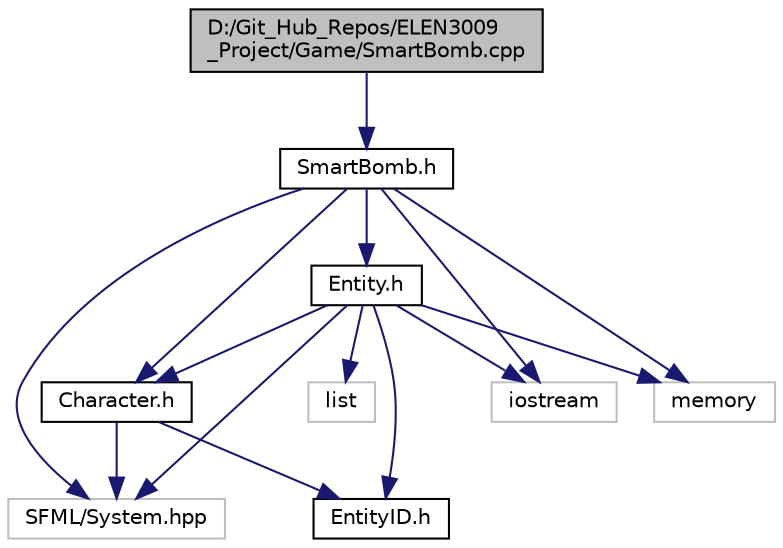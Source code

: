 digraph "D:/Git_Hub_Repos/ELEN3009_Project/Game/SmartBomb.cpp"
{
  edge [fontname="Helvetica",fontsize="10",labelfontname="Helvetica",labelfontsize="10"];
  node [fontname="Helvetica",fontsize="10",shape=record];
  Node1 [label="D:/Git_Hub_Repos/ELEN3009\l_Project/Game/SmartBomb.cpp",height=0.2,width=0.4,color="black", fillcolor="grey75", style="filled", fontcolor="black"];
  Node1 -> Node2 [color="midnightblue",fontsize="10",style="solid",fontname="Helvetica"];
  Node2 [label="SmartBomb.h",height=0.2,width=0.4,color="black", fillcolor="white", style="filled",URL="$SmartBomb_8h.html"];
  Node2 -> Node3 [color="midnightblue",fontsize="10",style="solid",fontname="Helvetica"];
  Node3 [label="Character.h",height=0.2,width=0.4,color="black", fillcolor="white", style="filled",URL="$Character_8h.html"];
  Node3 -> Node4 [color="midnightblue",fontsize="10",style="solid",fontname="Helvetica"];
  Node4 [label="EntityID.h",height=0.2,width=0.4,color="black", fillcolor="white", style="filled",URL="$EntityID_8h.html"];
  Node3 -> Node5 [color="midnightblue",fontsize="10",style="solid",fontname="Helvetica"];
  Node5 [label="SFML/System.hpp",height=0.2,width=0.4,color="grey75", fillcolor="white", style="filled"];
  Node2 -> Node6 [color="midnightblue",fontsize="10",style="solid",fontname="Helvetica"];
  Node6 [label="Entity.h",height=0.2,width=0.4,color="black", fillcolor="white", style="filled",URL="$Entity_8h.html"];
  Node6 -> Node3 [color="midnightblue",fontsize="10",style="solid",fontname="Helvetica"];
  Node6 -> Node4 [color="midnightblue",fontsize="10",style="solid",fontname="Helvetica"];
  Node6 -> Node5 [color="midnightblue",fontsize="10",style="solid",fontname="Helvetica"];
  Node6 -> Node7 [color="midnightblue",fontsize="10",style="solid",fontname="Helvetica"];
  Node7 [label="iostream",height=0.2,width=0.4,color="grey75", fillcolor="white", style="filled"];
  Node6 -> Node8 [color="midnightblue",fontsize="10",style="solid",fontname="Helvetica"];
  Node8 [label="list",height=0.2,width=0.4,color="grey75", fillcolor="white", style="filled"];
  Node6 -> Node9 [color="midnightblue",fontsize="10",style="solid",fontname="Helvetica"];
  Node9 [label="memory",height=0.2,width=0.4,color="grey75", fillcolor="white", style="filled"];
  Node2 -> Node5 [color="midnightblue",fontsize="10",style="solid",fontname="Helvetica"];
  Node2 -> Node7 [color="midnightblue",fontsize="10",style="solid",fontname="Helvetica"];
  Node2 -> Node9 [color="midnightblue",fontsize="10",style="solid",fontname="Helvetica"];
}

